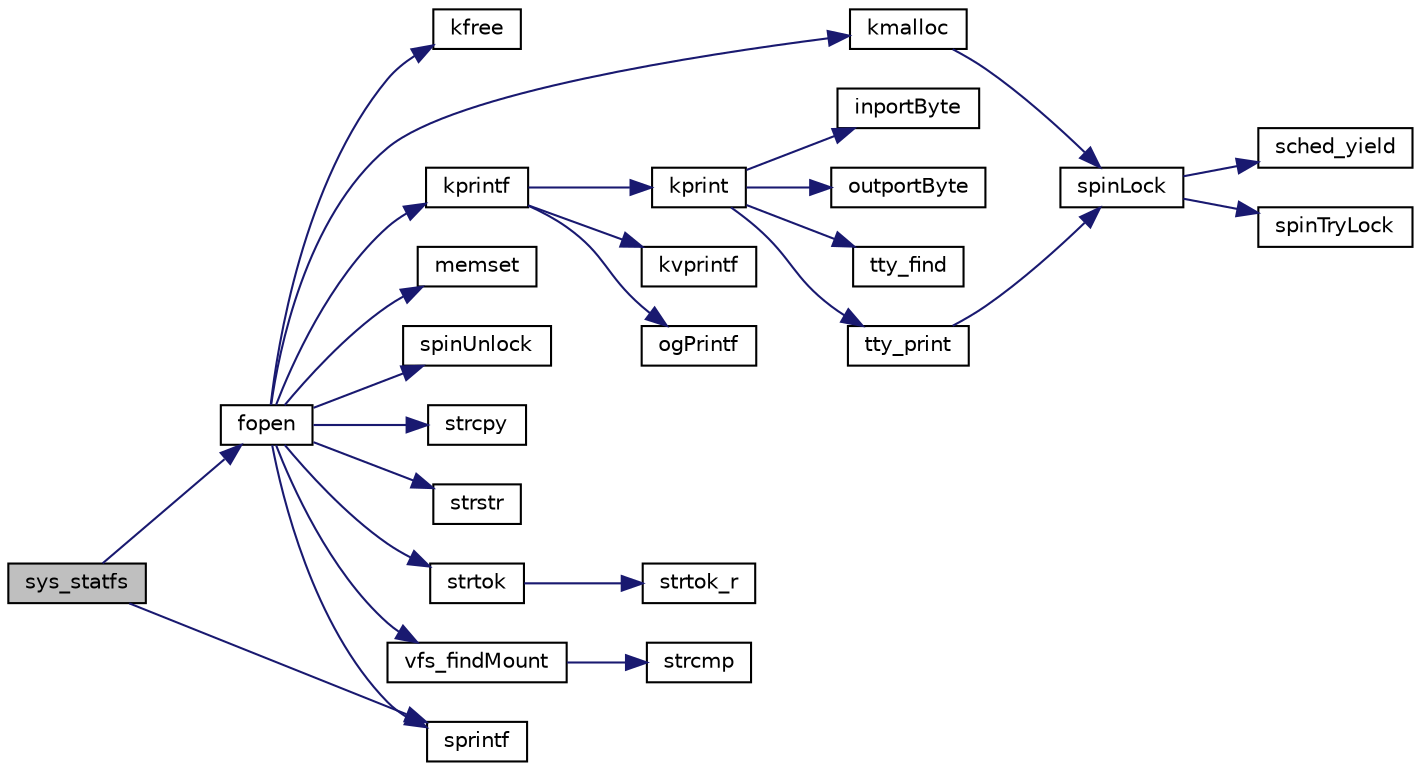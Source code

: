 digraph "sys_statfs"
{
 // LATEX_PDF_SIZE
  edge [fontname="Helvetica",fontsize="10",labelfontname="Helvetica",labelfontsize="10"];
  node [fontname="Helvetica",fontsize="10",shape=record];
  rankdir="LR";
  Node1 [label="sys_statfs",height=0.2,width=0.4,color="black", fillcolor="grey75", style="filled", fontcolor="black",tooltip=" "];
  Node1 -> Node2 [color="midnightblue",fontsize="10",style="solid",fontname="Helvetica"];
  Node2 [label="fopen",height=0.2,width=0.4,color="black", fillcolor="white", style="filled",URL="$file_8c.html#a249f3bc0af043dc5ac3c9aa8646986af",tooltip=" "];
  Node2 -> Node3 [color="midnightblue",fontsize="10",style="solid",fontname="Helvetica"];
  Node3 [label="kfree",height=0.2,width=0.4,color="black", fillcolor="white", style="filled",URL="$kmalloc_8h.html#aaa9ed6886459604cf73ccdbf6410e487",tooltip=" "];
  Node2 -> Node4 [color="midnightblue",fontsize="10",style="solid",fontname="Helvetica"];
  Node4 [label="kmalloc",height=0.2,width=0.4,color="black", fillcolor="white", style="filled",URL="$kmalloc_8h.html#a150eab2ac4ce4553e21ca10e7f441762",tooltip=" "];
  Node4 -> Node5 [color="midnightblue",fontsize="10",style="solid",fontname="Helvetica"];
  Node5 [label="spinLock",height=0.2,width=0.4,color="black", fillcolor="white", style="filled",URL="$armv6_2spinlock_8c.html#a71f03d2ba55111c715b6068254847a53",tooltip=" "];
  Node5 -> Node6 [color="midnightblue",fontsize="10",style="solid",fontname="Helvetica"];
  Node6 [label="sched_yield",height=0.2,width=0.4,color="black", fillcolor="white", style="filled",URL="$armv6_2sched_8c.html#a08933fe6d593a1c78b9080359f15a0b7",tooltip=" "];
  Node5 -> Node7 [color="midnightblue",fontsize="10",style="solid",fontname="Helvetica"];
  Node7 [label="spinTryLock",height=0.2,width=0.4,color="black", fillcolor="white", style="filled",URL="$armv6_2spinlock_8c.html#a740766af5da58616f700fffab6768a78",tooltip=" "];
  Node2 -> Node8 [color="midnightblue",fontsize="10",style="solid",fontname="Helvetica"];
  Node8 [label="kprintf",height=0.2,width=0.4,color="black", fillcolor="white", style="filled",URL="$kprintf_8h.html#a20b56810edb62a6fe59917015c30848f",tooltip=" "];
  Node8 -> Node9 [color="midnightblue",fontsize="10",style="solid",fontname="Helvetica"];
  Node9 [label="kprint",height=0.2,width=0.4,color="black", fillcolor="white", style="filled",URL="$video_8h.html#a5429378b96a24fadfd2d1f8d777eb95a",tooltip=" "];
  Node9 -> Node10 [color="midnightblue",fontsize="10",style="solid",fontname="Helvetica"];
  Node10 [label="inportByte",height=0.2,width=0.4,color="black", fillcolor="white", style="filled",URL="$io_8h.html#a77b934268de1b3ecdcf3f275413b3108",tooltip="input one byte from specified port"];
  Node9 -> Node11 [color="midnightblue",fontsize="10",style="solid",fontname="Helvetica"];
  Node11 [label="outportByte",height=0.2,width=0.4,color="black", fillcolor="white", style="filled",URL="$io_8h.html#a8acc1a06073db2e7b92ffbd00fbd0cf1",tooltip="outputut one byte to specified port"];
  Node9 -> Node12 [color="midnightblue",fontsize="10",style="solid",fontname="Helvetica"];
  Node12 [label="tty_find",height=0.2,width=0.4,color="black", fillcolor="white", style="filled",URL="$tty_8h.html#a4f96ccac7e60296ef496008d8cbed0ff",tooltip=" "];
  Node9 -> Node13 [color="midnightblue",fontsize="10",style="solid",fontname="Helvetica"];
  Node13 [label="tty_print",height=0.2,width=0.4,color="black", fillcolor="white", style="filled",URL="$tty_8h.html#ad96f57a7c113d3cfa76ee5fed6de33c0",tooltip=" "];
  Node13 -> Node5 [color="midnightblue",fontsize="10",style="solid",fontname="Helvetica"];
  Node8 -> Node14 [color="midnightblue",fontsize="10",style="solid",fontname="Helvetica"];
  Node14 [label="kvprintf",height=0.2,width=0.4,color="black", fillcolor="white", style="filled",URL="$kprintf_8c.html#a3093cdac4668a4ccffdd7f77270888b7",tooltip=" "];
  Node8 -> Node15 [color="midnightblue",fontsize="10",style="solid",fontname="Helvetica"];
  Node15 [label="ogPrintf",height=0.2,width=0.4,color="black", fillcolor="white", style="filled",URL="$kprintf_8h.html#a3b4a66bf1f6583e65660f281b6014aa1",tooltip=" "];
  Node2 -> Node16 [color="midnightblue",fontsize="10",style="solid",fontname="Helvetica"];
  Node16 [label="memset",height=0.2,width=0.4,color="black", fillcolor="white", style="filled",URL="$string_8h.html#ace4b911463887af5e748326323e99a23",tooltip=" "];
  Node2 -> Node17 [color="midnightblue",fontsize="10",style="solid",fontname="Helvetica"];
  Node17 [label="spinUnlock",height=0.2,width=0.4,color="black", fillcolor="white", style="filled",URL="$armv6_2spinlock_8c.html#ae29ab191c93f9ead066cb462dd2e7247",tooltip=" "];
  Node2 -> Node18 [color="midnightblue",fontsize="10",style="solid",fontname="Helvetica"];
  Node18 [label="sprintf",height=0.2,width=0.4,color="black", fillcolor="white", style="filled",URL="$kprintf_8h.html#ac38cd16373d98782e1465bd3d5aba470",tooltip=" "];
  Node2 -> Node19 [color="midnightblue",fontsize="10",style="solid",fontname="Helvetica"];
  Node19 [label="strcpy",height=0.2,width=0.4,color="black", fillcolor="white", style="filled",URL="$string_8h.html#a55e123beb3d7f96e25e024a13582d987",tooltip=" "];
  Node2 -> Node20 [color="midnightblue",fontsize="10",style="solid",fontname="Helvetica"];
  Node20 [label="strstr",height=0.2,width=0.4,color="black", fillcolor="white", style="filled",URL="$string_8h.html#adcec9a82a6a276e8edb0fd4fc26fe8f2",tooltip=" "];
  Node2 -> Node21 [color="midnightblue",fontsize="10",style="solid",fontname="Helvetica"];
  Node21 [label="strtok",height=0.2,width=0.4,color="black", fillcolor="white", style="filled",URL="$string_8h.html#a9af7251f0c1b875e0e34b8e2b94dda39",tooltip=" "];
  Node21 -> Node22 [color="midnightblue",fontsize="10",style="solid",fontname="Helvetica"];
  Node22 [label="strtok_r",height=0.2,width=0.4,color="black", fillcolor="white", style="filled",URL="$strtok_8c.html#af18c3fca5cc30bc1313728d45c031ae9",tooltip=" "];
  Node2 -> Node23 [color="midnightblue",fontsize="10",style="solid",fontname="Helvetica"];
  Node23 [label="vfs_findMount",height=0.2,width=0.4,color="black", fillcolor="white", style="filled",URL="$mount_8c.html#aa8cc926aa9badb781158b6738b1b0f2d",tooltip=" "];
  Node23 -> Node24 [color="midnightblue",fontsize="10",style="solid",fontname="Helvetica"];
  Node24 [label="strcmp",height=0.2,width=0.4,color="black", fillcolor="white", style="filled",URL="$string_8h.html#a6f3dcb20ff11ff9db5904c3cfb61a38c",tooltip=" "];
  Node1 -> Node18 [color="midnightblue",fontsize="10",style="solid",fontname="Helvetica"];
}
